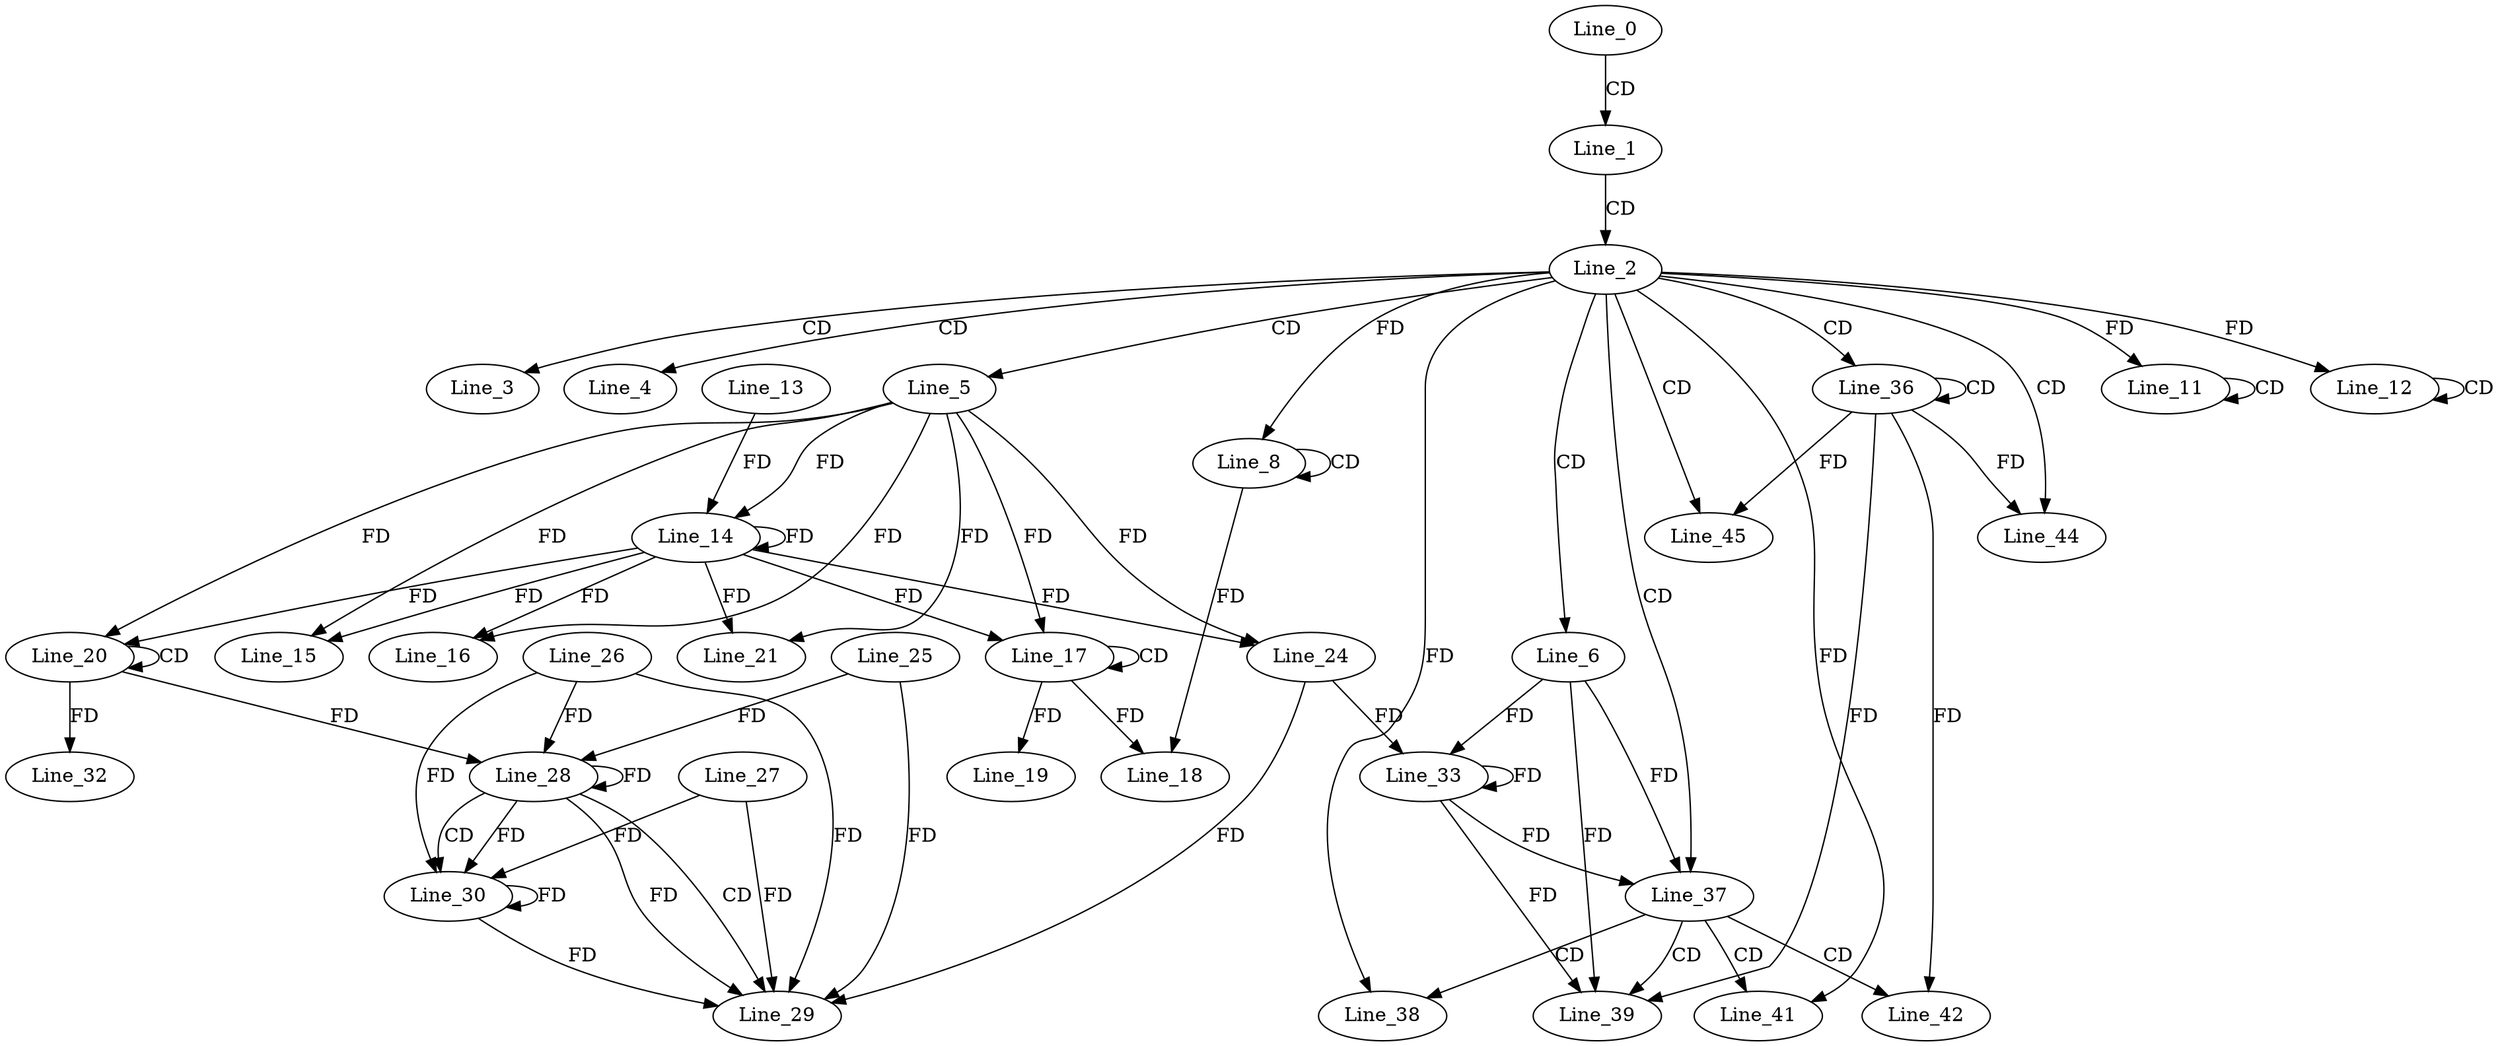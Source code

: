 digraph G {
  Line_0;
  Line_1;
  Line_2;
  Line_3;
  Line_4;
  Line_5;
  Line_6;
  Line_8;
  Line_8;
  Line_11;
  Line_11;
  Line_12;
  Line_12;
  Line_14;
  Line_13;
  Line_14;
  Line_15;
  Line_16;
  Line_17;
  Line_17;
  Line_18;
  Line_19;
  Line_20;
  Line_20;
  Line_21;
  Line_24;
  Line_28;
  Line_26;
  Line_28;
  Line_25;
  Line_28;
  Line_29;
  Line_24;
  Line_27;
  Line_30;
  Line_32;
  Line_33;
  Line_36;
  Line_36;
  Line_37;
  Line_38;
  Line_39;
  Line_41;
  Line_42;
  Line_44;
  Line_45;
  Line_0 -> Line_1 [ label="CD" ];
  Line_1 -> Line_2 [ label="CD" ];
  Line_2 -> Line_3 [ label="CD" ];
  Line_2 -> Line_4 [ label="CD" ];
  Line_2 -> Line_5 [ label="CD" ];
  Line_2 -> Line_6 [ label="CD" ];
  Line_8 -> Line_8 [ label="CD" ];
  Line_2 -> Line_8 [ label="FD" ];
  Line_11 -> Line_11 [ label="CD" ];
  Line_2 -> Line_11 [ label="FD" ];
  Line_12 -> Line_12 [ label="CD" ];
  Line_2 -> Line_12 [ label="FD" ];
  Line_5 -> Line_14 [ label="FD" ];
  Line_14 -> Line_14 [ label="FD" ];
  Line_13 -> Line_14 [ label="FD" ];
  Line_5 -> Line_15 [ label="FD" ];
  Line_14 -> Line_15 [ label="FD" ];
  Line_5 -> Line_16 [ label="FD" ];
  Line_14 -> Line_16 [ label="FD" ];
  Line_17 -> Line_17 [ label="CD" ];
  Line_5 -> Line_17 [ label="FD" ];
  Line_14 -> Line_17 [ label="FD" ];
  Line_17 -> Line_18 [ label="FD" ];
  Line_8 -> Line_18 [ label="FD" ];
  Line_17 -> Line_19 [ label="FD" ];
  Line_20 -> Line_20 [ label="CD" ];
  Line_5 -> Line_20 [ label="FD" ];
  Line_14 -> Line_20 [ label="FD" ];
  Line_5 -> Line_21 [ label="FD" ];
  Line_14 -> Line_21 [ label="FD" ];
  Line_5 -> Line_24 [ label="FD" ];
  Line_14 -> Line_24 [ label="FD" ];
  Line_28 -> Line_28 [ label="FD" ];
  Line_26 -> Line_28 [ label="FD" ];
  Line_20 -> Line_28 [ label="FD" ];
  Line_25 -> Line_28 [ label="FD" ];
  Line_28 -> Line_29 [ label="CD" ];
  Line_25 -> Line_29 [ label="FD" ];
  Line_24 -> Line_29 [ label="FD" ];
  Line_27 -> Line_29 [ label="FD" ];
  Line_28 -> Line_29 [ label="FD" ];
  Line_26 -> Line_29 [ label="FD" ];
  Line_28 -> Line_30 [ label="CD" ];
  Line_30 -> Line_30 [ label="FD" ];
  Line_27 -> Line_30 [ label="FD" ];
  Line_28 -> Line_30 [ label="FD" ];
  Line_26 -> Line_30 [ label="FD" ];
  Line_20 -> Line_32 [ label="FD" ];
  Line_6 -> Line_33 [ label="FD" ];
  Line_33 -> Line_33 [ label="FD" ];
  Line_24 -> Line_33 [ label="FD" ];
  Line_2 -> Line_36 [ label="CD" ];
  Line_36 -> Line_36 [ label="CD" ];
  Line_2 -> Line_37 [ label="CD" ];
  Line_6 -> Line_37 [ label="FD" ];
  Line_33 -> Line_37 [ label="FD" ];
  Line_37 -> Line_38 [ label="CD" ];
  Line_2 -> Line_38 [ label="FD" ];
  Line_37 -> Line_39 [ label="CD" ];
  Line_36 -> Line_39 [ label="FD" ];
  Line_6 -> Line_39 [ label="FD" ];
  Line_33 -> Line_39 [ label="FD" ];
  Line_37 -> Line_41 [ label="CD" ];
  Line_2 -> Line_41 [ label="FD" ];
  Line_37 -> Line_42 [ label="CD" ];
  Line_36 -> Line_42 [ label="FD" ];
  Line_2 -> Line_44 [ label="CD" ];
  Line_36 -> Line_44 [ label="FD" ];
  Line_2 -> Line_45 [ label="CD" ];
  Line_36 -> Line_45 [ label="FD" ];
  Line_30 -> Line_29 [ label="FD" ];
}
